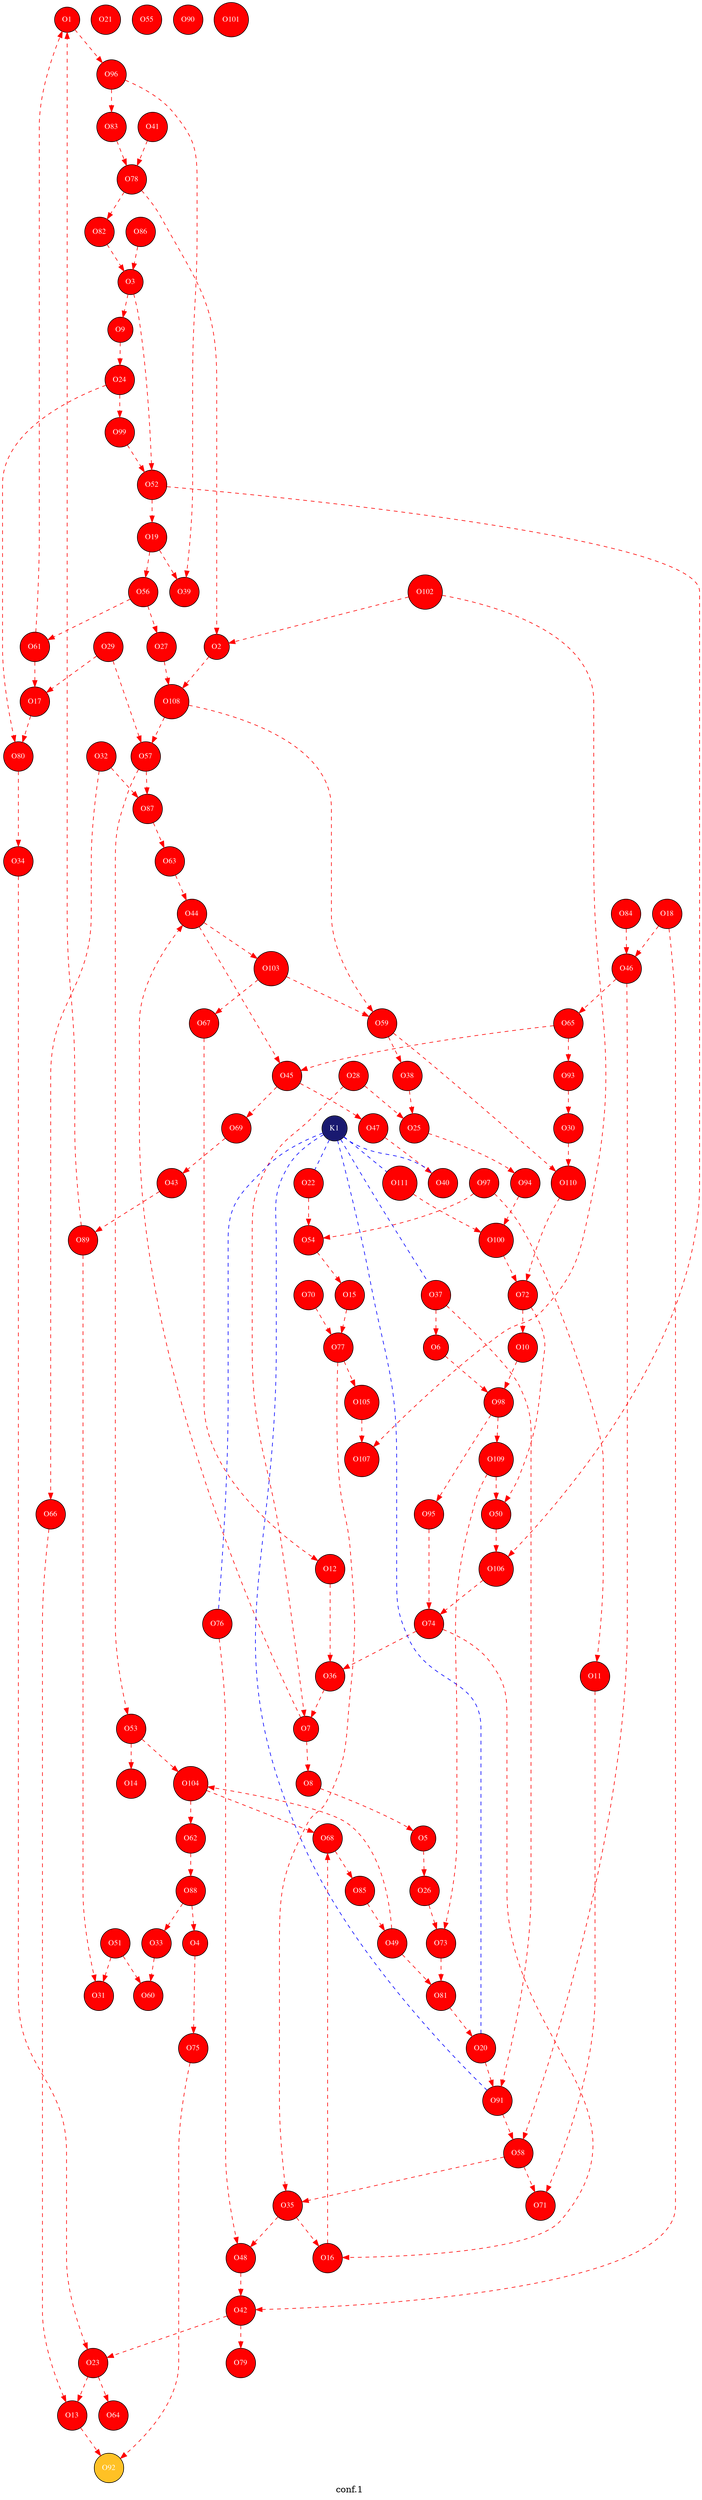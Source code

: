 digraph G {
label="conf.1 ";
node [style=filled];
graph [bgcolor=transparent];
node [shape = circle, fontsize=12];
"O1"[fillcolor=red, fontcolor=white, fontname="Times", label="O1"];
"O2"[fillcolor=red, fontcolor=white, fontname="Times", label="O2"];
"O3"[fillcolor=red, fontcolor=white, fontname="Times", label="O3"];
"O4"[fillcolor=red, fontcolor=white, fontname="Times", label="O4"];
"O5"[fillcolor=red, fontcolor=white, fontname="Times", label="O5"];
"O6"[fillcolor=red, fontcolor=white, fontname="Times", label="O6"];
"O7"[fillcolor=red, fontcolor=white, fontname="Times", label="O7"];
"O8"[fillcolor=red, fontcolor=white, fontname="Times", label="O8"];
"O9"[fillcolor=red, fontcolor=white, fontname="Times", label="O9"];
"O10"[fillcolor=red, fontcolor=white, fontname="Times", label="O10"];
"O11"[fillcolor=red, fontcolor=white, fontname="Times", label="O11"];
"O12"[fillcolor=red, fontcolor=white, fontname="Times", label="O12"];
"O13"[fillcolor=red, fontcolor=white, fontname="Times", label="O13"];
"O14"[fillcolor=red, fontcolor=white, fontname="Times", label="O14"];
"O15"[fillcolor=red, fontcolor=white, fontname="Times", label="O15"];
"O16"[fillcolor=red, fontcolor=white, fontname="Times", label="O16"];
"O17"[fillcolor=red, fontcolor=white, fontname="Times", label="O17"];
"O18"[fillcolor=red, fontcolor=white, fontname="Times", label="O18"];
"O19"[fillcolor=red, fontcolor=white, fontname="Times", label="O19"];
"O20"[fillcolor=red, fontcolor=white, fontname="Times", label="O20"];
"O21"[fillcolor=red, fontcolor=white, fontname="Times", label="O21"];
"O22"[fillcolor=red, fontcolor=white, fontname="Times", label="O22"];
"O23"[fillcolor=red, fontcolor=white, fontname="Times", label="O23"];
"O24"[fillcolor=red, fontcolor=white, fontname="Times", label="O24"];
"O25"[fillcolor=red, fontcolor=white, fontname="Times", label="O25"];
"O26"[fillcolor=red, fontcolor=white, fontname="Times", label="O26"];
"O27"[fillcolor=red, fontcolor=white, fontname="Times", label="O27"];
"O28"[fillcolor=red, fontcolor=white, fontname="Times", label="O28"];
"O29"[fillcolor=red, fontcolor=white, fontname="Times", label="O29"];
"O30"[fillcolor=red, fontcolor=white, fontname="Times", label="O30"];
"O31"[fillcolor=red, fontcolor=white, fontname="Times", label="O31"];
"O32"[fillcolor=red, fontcolor=white, fontname="Times", label="O32"];
"O33"[fillcolor=red, fontcolor=white, fontname="Times", label="O33"];
"O34"[fillcolor=red, fontcolor=white, fontname="Times", label="O34"];
"O35"[fillcolor=red, fontcolor=white, fontname="Times", label="O35"];
"O36"[fillcolor=red, fontcolor=white, fontname="Times", label="O36"];
"O37"[fillcolor=red, fontcolor=white, fontname="Times", label="O37"];
"O38"[fillcolor=red, fontcolor=white, fontname="Times", label="O38"];
"O39"[fillcolor=red, fontcolor=white, fontname="Times", label="O39"];
"O40"[fillcolor=red, fontcolor=white, fontname="Times", label="O40"];
"O41"[fillcolor=red, fontcolor=white, fontname="Times", label="O41"];
"O42"[fillcolor=red, fontcolor=white, fontname="Times", label="O42"];
"O43"[fillcolor=red, fontcolor=white, fontname="Times", label="O43"];
"O44"[fillcolor=red, fontcolor=white, fontname="Times", label="O44"];
"O45"[fillcolor=red, fontcolor=white, fontname="Times", label="O45"];
"O46"[fillcolor=red, fontcolor=white, fontname="Times", label="O46"];
"O47"[fillcolor=red, fontcolor=white, fontname="Times", label="O47"];
"O48"[fillcolor=red, fontcolor=white, fontname="Times", label="O48"];
"O49"[fillcolor=red, fontcolor=white, fontname="Times", label="O49"];
"O50"[fillcolor=red, fontcolor=white, fontname="Times", label="O50"];
"O51"[fillcolor=red, fontcolor=white, fontname="Times", label="O51"];
"O52"[fillcolor=red, fontcolor=white, fontname="Times", label="O52"];
"O53"[fillcolor=red, fontcolor=white, fontname="Times", label="O53"];
"O54"[fillcolor=red, fontcolor=white, fontname="Times", label="O54"];
"O55"[fillcolor=red, fontcolor=white, fontname="Times", label="O55"];
"O56"[fillcolor=red, fontcolor=white, fontname="Times", label="O56"];
"O57"[fillcolor=red, fontcolor=white, fontname="Times", label="O57"];
"O58"[fillcolor=red, fontcolor=white, fontname="Times", label="O58"];
"O59"[fillcolor=red, fontcolor=white, fontname="Times", label="O59"];
"O60"[fillcolor=red, fontcolor=white, fontname="Times", label="O60"];
"O61"[fillcolor=red, fontcolor=white, fontname="Times", label="O61"];
"O62"[fillcolor=red, fontcolor=white, fontname="Times", label="O62"];
"O63"[fillcolor=red, fontcolor=white, fontname="Times", label="O63"];
"O64"[fillcolor=red, fontcolor=white, fontname="Times", label="O64"];
"O65"[fillcolor=red, fontcolor=white, fontname="Times", label="O65"];
"O66"[fillcolor=red, fontcolor=white, fontname="Times", label="O66"];
"O67"[fillcolor=red, fontcolor=white, fontname="Times", label="O67"];
"O68"[fillcolor=red, fontcolor=white, fontname="Times", label="O68"];
"O69"[fillcolor=red, fontcolor=white, fontname="Times", label="O69"];
"O70"[fillcolor=red, fontcolor=white, fontname="Times", label="O70"];
"O71"[fillcolor=red, fontcolor=white, fontname="Times", label="O71"];
"O72"[fillcolor=red, fontcolor=white, fontname="Times", label="O72"];
"O73"[fillcolor=red, fontcolor=white, fontname="Times", label="O73"];
"O74"[fillcolor=red, fontcolor=white, fontname="Times", label="O74"];
"O75"[fillcolor=red, fontcolor=white, fontname="Times", label="O75"];
"O76"[fillcolor=red, fontcolor=white, fontname="Times", label="O76"];
"O77"[fillcolor=red, fontcolor=white, fontname="Times", label="O77"];
"O78"[fillcolor=red, fontcolor=white, fontname="Times", label="O78"];
"O79"[fillcolor=red, fontcolor=white, fontname="Times", label="O79"];
"O80"[fillcolor=red, fontcolor=white, fontname="Times", label="O80"];
"O81"[fillcolor=red, fontcolor=white, fontname="Times", label="O81"];
"O82"[fillcolor=red, fontcolor=white, fontname="Times", label="O82"];
"O83"[fillcolor=red, fontcolor=white, fontname="Times", label="O83"];
"O84"[fillcolor=red, fontcolor=white, fontname="Times", label="O84"];
"O85"[fillcolor=red, fontcolor=white, fontname="Times", label="O85"];
"O86"[fillcolor=red, fontcolor=white, fontname="Times", label="O86"];
"O87"[fillcolor=red, fontcolor=white, fontname="Times", label="O87"];
"O88"[fillcolor=red, fontcolor=white, fontname="Times", label="O88"];
"O89"[fillcolor=red, fontcolor=white, fontname="Times", label="O89"];
"O90"[fillcolor=red, fontcolor=white, fontname="Times", label="O90"];
"O91"[fillcolor=red, fontcolor=white, fontname="Times", label="O91"];
"O92"[fillcolor=goldenrod1, fontcolor=white, fontname="Times", label="O92"];
"O93"[fillcolor=red, fontcolor=white, fontname="Times", label="O93"];
"O94"[fillcolor=red, fontcolor=white, fontname="Times", label="O94"];
"O95"[fillcolor=red, fontcolor=white, fontname="Times", label="O95"];
"O96"[fillcolor=red, fontcolor=white, fontname="Times", label="O96"];
"O97"[fillcolor=red, fontcolor=white, fontname="Times", label="O97"];
"O98"[fillcolor=red, fontcolor=white, fontname="Times", label="O98"];
"O99"[fillcolor=red, fontcolor=white, fontname="Times", label="O99"];
"O100"[fillcolor=red, fontcolor=white, fontname="Times", label="O100"];
"O101"[fillcolor=red, fontcolor=white, fontname="Times", label="O101"];
"O102"[fillcolor=red, fontcolor=white, fontname="Times", label="O102"];
"O103"[fillcolor=red, fontcolor=white, fontname="Times", label="O103"];
"O104"[fillcolor=red, fontcolor=white, fontname="Times", label="O104"];
"O105"[fillcolor=red, fontcolor=white, fontname="Times", label="O105"];
"O106"[fillcolor=red, fontcolor=white, fontname="Times", label="O106"];
"O107"[fillcolor=red, fontcolor=white, fontname="Times", label="O107"];
"O108"[fillcolor=red, fontcolor=white, fontname="Times", label="O108"];
"O109"[fillcolor=red, fontcolor=white, fontname="Times", label="O109"];
"O110"[fillcolor=red, fontcolor=white, fontname="Times", label="O110"];
"O111"[fillcolor=red, fontcolor=white, fontname="Times", label="O111"];
"K1"[fillcolor=midnightblue, fontcolor=white, fontname="Times", label="K1"];
"O61"->"O1"[fontcolor=red, color=red , style=dashed];
"O89"->"O1"[fontcolor=red, color=red , style=dashed];
"O1"->"O96"[fontcolor=red, color=red , style=dashed];
"O78"->"O2"[fontcolor=red, color=red , style=dashed];
"O102"->"O2"[fontcolor=red, color=red , style=dashed];
"O2"->"O108"[fontcolor=red, color=red , style=dashed];
"O3"->"O9"[fontcolor=red, color=red , style=dashed];
"O3"->"O52"[fontcolor=red, color=red , style=dashed];
"O82"->"O3"[fontcolor=red, color=red , style=dashed];
"O86"->"O3"[fontcolor=red, color=red , style=dashed];
"O4"->"O75"[fontcolor=red, color=red , style=dashed];
"O88"->"O4"[fontcolor=red, color=red , style=dashed];
"O8"->"O5"[fontcolor=red, color=red , style=dashed];
"O5"->"O26"[fontcolor=red, color=red , style=dashed];
"O37"->"O6"[fontcolor=red, color=red , style=dashed];
"O6"->"O98"[fontcolor=red, color=red , style=dashed];
"O7"->"O8"[fontcolor=red, color=red , style=dashed];
"O28"->"O7"[fontcolor=red, color=red , style=dashed];
"O36"->"O7"[fontcolor=red, color=red , style=dashed];
"O7"->"O44"[fontcolor=red, color=red , style=dashed];
"O9"->"O24"[fontcolor=red, color=red , style=dashed];
"O72"->"O10"[fontcolor=red, color=red , style=dashed];
"O10"->"O98"[fontcolor=red, color=red , style=dashed];
"O11"->"O71"[fontcolor=red, color=red , style=dashed];
"O97"->"O11"[fontcolor=red, color=red , style=dashed];
"O12"->"O36"[fontcolor=red, color=red , style=dashed];
"O67"->"O12"[fontcolor=red, color=red , style=dashed];
"O23"->"O13"[fontcolor=red, color=red , style=dashed];
"O66"->"O13"[fontcolor=red, color=red , style=dashed];
"O13"->"O92"[fontcolor=red, color=red , style=dashed];
"O53"->"O14"[fontcolor=red, color=red , style=dashed];
"O54"->"O15"[fontcolor=red, color=red , style=dashed];
"O15"->"O77"[fontcolor=red, color=red , style=dashed];
"O35"->"O16"[fontcolor=red, color=red , style=dashed];
"O16"->"O68"[fontcolor=red, color=red , style=dashed];
"O74"->"O16"[fontcolor=red, color=red , style=dashed];
"O29"->"O17"[fontcolor=red, color=red , style=dashed];
"O61"->"O17"[fontcolor=red, color=red , style=dashed];
"O17"->"O80"[fontcolor=red, color=red , style=dashed];
"O18"->"O42"[fontcolor=red, color=red , style=dashed];
"O18"->"O46"[fontcolor=red, color=red , style=dashed];
"O19"->"O39"[fontcolor=red, color=red , style=dashed];
"O52"->"O19"[fontcolor=red, color=red , style=dashed];
"O19"->"O56"[fontcolor=red, color=red , style=dashed];
"O81"->"O20"[fontcolor=red, color=red , style=dashed];
"O20"->"O91"[fontcolor=red, color=red , style=dashed];
"O22"->"O54"[fontcolor=red, color=red , style=dashed];
"O34"->"O23"[fontcolor=red, color=red , style=dashed];
"O42"->"O23"[fontcolor=red, color=red , style=dashed];
"O23"->"O64"[fontcolor=red, color=red , style=dashed];
"O24"->"O80"[fontcolor=red, color=red , style=dashed];
"O24"->"O99"[fontcolor=red, color=red , style=dashed];
"O28"->"O25"[fontcolor=red, color=red , style=dashed];
"O38"->"O25"[fontcolor=red, color=red , style=dashed];
"O25"->"O94"[fontcolor=red, color=red , style=dashed];
"O26"->"O73"[fontcolor=red, color=red , style=dashed];
"O56"->"O27"[fontcolor=red, color=red , style=dashed];
"O27"->"O108"[fontcolor=red, color=red , style=dashed];
"O29"->"O57"[fontcolor=red, color=red , style=dashed];
"O93"->"O30"[fontcolor=red, color=red , style=dashed];
"O30"->"O110"[fontcolor=red, color=red , style=dashed];
"O51"->"O31"[fontcolor=red, color=red , style=dashed];
"O89"->"O31"[fontcolor=red, color=red , style=dashed];
"O32"->"O66"[fontcolor=red, color=red , style=dashed];
"O32"->"O87"[fontcolor=red, color=red , style=dashed];
"O33"->"O60"[fontcolor=red, color=red , style=dashed];
"O88"->"O33"[fontcolor=red, color=red , style=dashed];
"O80"->"O34"[fontcolor=red, color=red , style=dashed];
"O35"->"O48"[fontcolor=red, color=red , style=dashed];
"O58"->"O35"[fontcolor=red, color=red , style=dashed];
"O77"->"O35"[fontcolor=red, color=red , style=dashed];
"O74"->"O36"[fontcolor=red, color=red , style=dashed];
"O37"->"O91"[fontcolor=red, color=red , style=dashed];
"O59"->"O38"[fontcolor=red, color=red , style=dashed];
"O96"->"O39"[fontcolor=red, color=red , style=dashed];
"O47"->"O40"[fontcolor=red, color=red , style=dashed];
"O41"->"O78"[fontcolor=red, color=red , style=dashed];
"O48"->"O42"[fontcolor=red, color=red , style=dashed];
"O42"->"O79"[fontcolor=red, color=red , style=dashed];
"O69"->"O43"[fontcolor=red, color=red , style=dashed];
"O43"->"O89"[fontcolor=red, color=red , style=dashed];
"O44"->"O45"[fontcolor=red, color=red , style=dashed];
"O63"->"O44"[fontcolor=red, color=red , style=dashed];
"O44"->"O103"[fontcolor=red, color=red , style=dashed];
"O45"->"O47"[fontcolor=red, color=red , style=dashed];
"O65"->"O45"[fontcolor=red, color=red , style=dashed];
"O45"->"O69"[fontcolor=red, color=red , style=dashed];
"O46"->"O58"[fontcolor=red, color=red , style=dashed];
"O46"->"O65"[fontcolor=red, color=red , style=dashed];
"O84"->"O46"[fontcolor=red, color=red , style=dashed];
"O76"->"O48"[fontcolor=red, color=red , style=dashed];
"O49"->"O81"[fontcolor=red, color=red , style=dashed];
"O85"->"O49"[fontcolor=red, color=red , style=dashed];
"O49"->"O104"[fontcolor=red, color=red , style=dashed];
"O72"->"O50"[fontcolor=red, color=red , style=dashed];
"O50"->"O106"[fontcolor=red, color=red , style=dashed];
"O109"->"O50"[fontcolor=red, color=red , style=dashed];
"O51"->"O60"[fontcolor=red, color=red , style=dashed];
"O99"->"O52"[fontcolor=red, color=red , style=dashed];
"O52"->"O106"[fontcolor=red, color=red , style=dashed];
"O57"->"O53"[fontcolor=red, color=red , style=dashed];
"O53"->"O104"[fontcolor=red, color=red , style=dashed];
"O97"->"O54"[fontcolor=red, color=red , style=dashed];
"O56"->"O61"[fontcolor=red, color=red , style=dashed];
"O57"->"O87"[fontcolor=red, color=red , style=dashed];
"O108"->"O57"[fontcolor=red, color=red , style=dashed];
"O58"->"O71"[fontcolor=red, color=red , style=dashed];
"O91"->"O58"[fontcolor=red, color=red , style=dashed];
"O103"->"O59"[fontcolor=red, color=red , style=dashed];
"O108"->"O59"[fontcolor=red, color=red , style=dashed];
"O59"->"O110"[fontcolor=red, color=red , style=dashed];
"O62"->"O88"[fontcolor=red, color=red , style=dashed];
"O104"->"O62"[fontcolor=red, color=red , style=dashed];
"O87"->"O63"[fontcolor=red, color=red , style=dashed];
"O65"->"O93"[fontcolor=red, color=red , style=dashed];
"O103"->"O67"[fontcolor=red, color=red , style=dashed];
"O68"->"O85"[fontcolor=red, color=red , style=dashed];
"O104"->"O68"[fontcolor=red, color=red , style=dashed];
"O70"->"O77"[fontcolor=red, color=red , style=dashed];
"O100"->"O72"[fontcolor=red, color=red , style=dashed];
"O110"->"O72"[fontcolor=red, color=red , style=dashed];
"O73"->"O81"[fontcolor=red, color=red , style=dashed];
"O109"->"O73"[fontcolor=red, color=red , style=dashed];
"O95"->"O74"[fontcolor=red, color=red , style=dashed];
"O106"->"O74"[fontcolor=red, color=red , style=dashed];
"O75"->"O92"[fontcolor=red, color=red , style=dashed];
"O77"->"O105"[fontcolor=red, color=red , style=dashed];
"O78"->"O82"[fontcolor=red, color=red , style=dashed];
"O83"->"O78"[fontcolor=red, color=red , style=dashed];
"O96"->"O83"[fontcolor=red, color=red , style=dashed];
"O94"->"O100"[fontcolor=red, color=red , style=dashed];
"O98"->"O95"[fontcolor=red, color=red , style=dashed];
"O98"->"O109"[fontcolor=red, color=red , style=dashed];
"O111"->"O100"[fontcolor=red, color=red , style=dashed];
"O102"->"O107"[fontcolor=red, color=red , style=dashed];
"O105"->"O107"[fontcolor=red, color=red , style=dashed];
"K1"->"O20"[dir=none, color=blue, nodesep=0.5,style=dashed];
"K1"->"O22"[dir=none, color=blue, nodesep=0.5,style=dashed];
"K1"->"O37"[dir=none, color=blue, nodesep=0.5,style=dashed];
"K1"->"O40"[dir=none, color=blue, nodesep=0.5,style=dashed];
"K1"->"O76"[dir=none, color=blue, nodesep=0.5,style=dashed];
"K1"->"O91"[dir=none, color=blue, nodesep=0.5,style=dashed];
"K1"->"O111"[dir=none, color=blue, nodesep=0.5,style=dashed];
}
